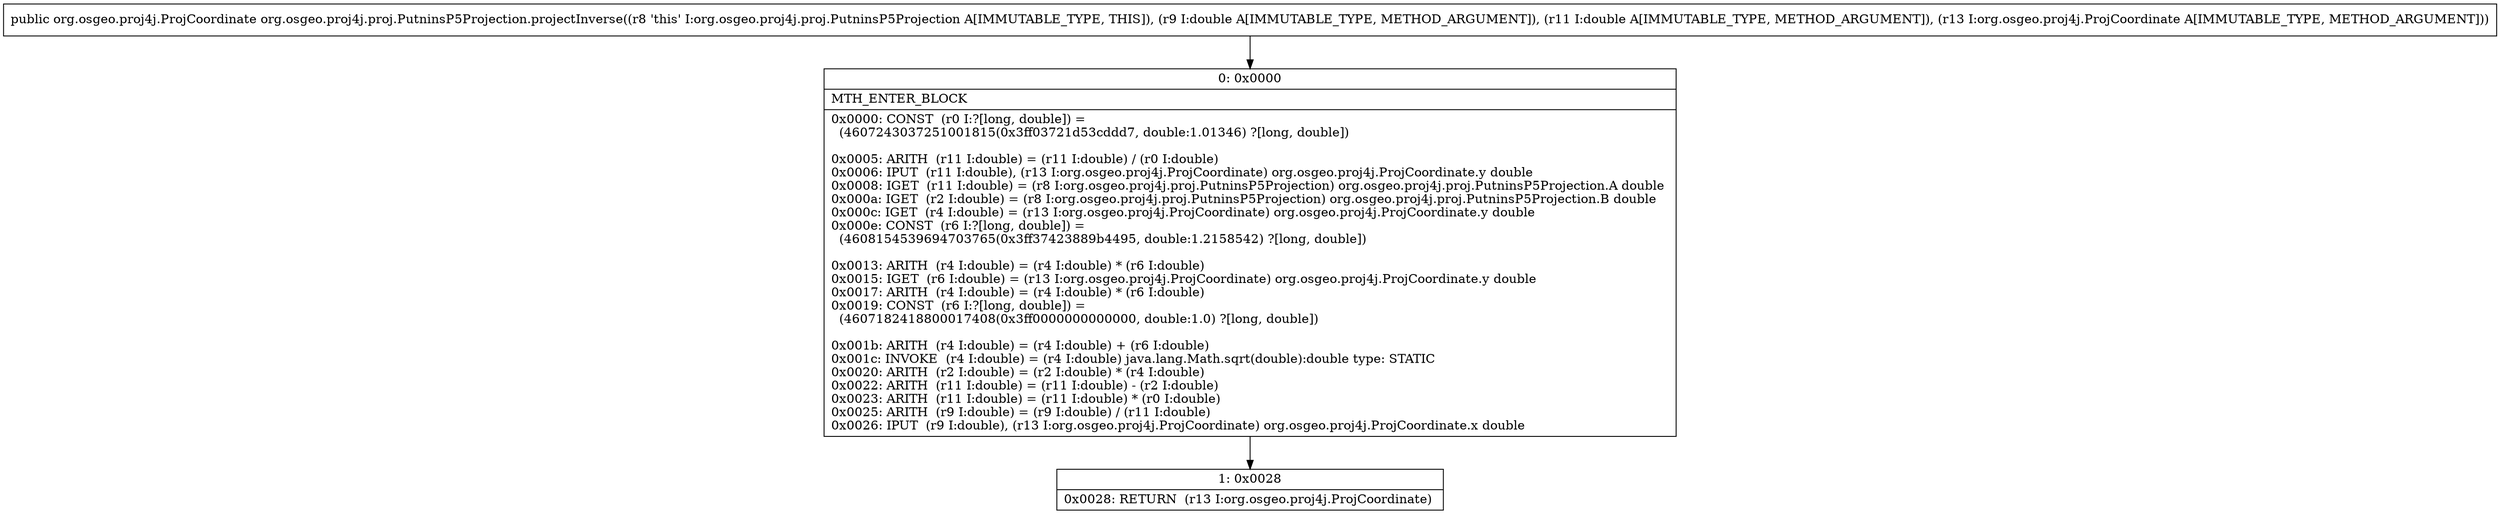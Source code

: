 digraph "CFG fororg.osgeo.proj4j.proj.PutninsP5Projection.projectInverse(DDLorg\/osgeo\/proj4j\/ProjCoordinate;)Lorg\/osgeo\/proj4j\/ProjCoordinate;" {
Node_0 [shape=record,label="{0\:\ 0x0000|MTH_ENTER_BLOCK\l|0x0000: CONST  (r0 I:?[long, double]) = \l  (4607243037251001815(0x3ff03721d53cddd7, double:1.01346) ?[long, double])\l \l0x0005: ARITH  (r11 I:double) = (r11 I:double) \/ (r0 I:double) \l0x0006: IPUT  (r11 I:double), (r13 I:org.osgeo.proj4j.ProjCoordinate) org.osgeo.proj4j.ProjCoordinate.y double \l0x0008: IGET  (r11 I:double) = (r8 I:org.osgeo.proj4j.proj.PutninsP5Projection) org.osgeo.proj4j.proj.PutninsP5Projection.A double \l0x000a: IGET  (r2 I:double) = (r8 I:org.osgeo.proj4j.proj.PutninsP5Projection) org.osgeo.proj4j.proj.PutninsP5Projection.B double \l0x000c: IGET  (r4 I:double) = (r13 I:org.osgeo.proj4j.ProjCoordinate) org.osgeo.proj4j.ProjCoordinate.y double \l0x000e: CONST  (r6 I:?[long, double]) = \l  (4608154539694703765(0x3ff37423889b4495, double:1.2158542) ?[long, double])\l \l0x0013: ARITH  (r4 I:double) = (r4 I:double) * (r6 I:double) \l0x0015: IGET  (r6 I:double) = (r13 I:org.osgeo.proj4j.ProjCoordinate) org.osgeo.proj4j.ProjCoordinate.y double \l0x0017: ARITH  (r4 I:double) = (r4 I:double) * (r6 I:double) \l0x0019: CONST  (r6 I:?[long, double]) = \l  (4607182418800017408(0x3ff0000000000000, double:1.0) ?[long, double])\l \l0x001b: ARITH  (r4 I:double) = (r4 I:double) + (r6 I:double) \l0x001c: INVOKE  (r4 I:double) = (r4 I:double) java.lang.Math.sqrt(double):double type: STATIC \l0x0020: ARITH  (r2 I:double) = (r2 I:double) * (r4 I:double) \l0x0022: ARITH  (r11 I:double) = (r11 I:double) \- (r2 I:double) \l0x0023: ARITH  (r11 I:double) = (r11 I:double) * (r0 I:double) \l0x0025: ARITH  (r9 I:double) = (r9 I:double) \/ (r11 I:double) \l0x0026: IPUT  (r9 I:double), (r13 I:org.osgeo.proj4j.ProjCoordinate) org.osgeo.proj4j.ProjCoordinate.x double \l}"];
Node_1 [shape=record,label="{1\:\ 0x0028|0x0028: RETURN  (r13 I:org.osgeo.proj4j.ProjCoordinate) \l}"];
MethodNode[shape=record,label="{public org.osgeo.proj4j.ProjCoordinate org.osgeo.proj4j.proj.PutninsP5Projection.projectInverse((r8 'this' I:org.osgeo.proj4j.proj.PutninsP5Projection A[IMMUTABLE_TYPE, THIS]), (r9 I:double A[IMMUTABLE_TYPE, METHOD_ARGUMENT]), (r11 I:double A[IMMUTABLE_TYPE, METHOD_ARGUMENT]), (r13 I:org.osgeo.proj4j.ProjCoordinate A[IMMUTABLE_TYPE, METHOD_ARGUMENT])) }"];
MethodNode -> Node_0;
Node_0 -> Node_1;
}

